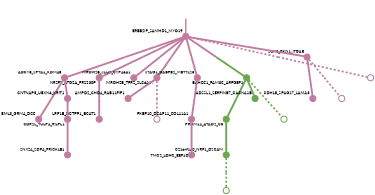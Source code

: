 strict digraph  {
graph[splines=false]; nodesep=0.7; rankdir=TB; ranksep=0.6; forcelabels=true; dpi=600; size=2.5;
0 [color="#c27ba0ff", fillcolor="#c27ba0ff", fixedsize=true, fontname=Lato, fontsize="12pt", height="0.25", label="", penwidth=3, shape=circle, style=filled, xlabel=ERBB2IP_SAMHD1_MYO19];
1 [color="#c27ba0ff", fillcolor="#c27ba0ff", fixedsize=true, fontname=Lato, fontsize="12pt", height="0.25", label="", penwidth=3, shape=circle, style=filled, xlabel=ADCY8_SPTA1_KDM4E];
2 [color="#c27ba0ff", fillcolor="#c27ba0ff", fixedsize=true, fontname=Lato, fontsize="12pt", height="0.25", label="", penwidth=3, shape=circle, style=filled, xlabel=NR2F2_ATG2A_PRSS30P];
7 [color="#c27ba0ff", fillcolor="#c27ba0ff", fixedsize=true, fontname=Lato, fontsize="12pt", height="0.25", label="", penwidth=3, shape=circle, style=filled, xlabel=MROH2B_SLU7_CYP46A1];
8 [color="#c27ba0ff", fillcolor="#c27ba0ff", fixedsize=true, fontname=Lato, fontsize="12pt", height="0.25", label="", penwidth=3, shape=circle, style=filled, xlabel=MROH2B_TFR2_SLC6A17];
10 [color="#c27ba0ff", fillcolor="#c27ba0ff", fixedsize=true, fontname=Lato, fontsize="12pt", height="0.25", label="", penwidth=3, shape=circle, style=filled, xlabel=STAG1_GABPB2_METTL25];
14 [color="#6aa84fff", fillcolor="#6aa84fff", fixedsize=true, fontname=Lato, fontsize="12pt", height="0.25", label="", penwidth=3, shape=circle, style=filled, xlabel=BAHCC1_FAM3C_ARFGEF1];
15 [color="#c27ba0ff", fillcolor="#c27ba0ff", fixedsize=true, fontname=Lato, fontsize="12pt", height="0.25", label="", penwidth=3, shape=circle, style=filled, xlabel=SOX5_PKN1_ITGAE];
22 [color="#c27ba0ff", fillcolor="#c27ba0ff", fixedsize=true, fontname=Lato, fontsize="12pt", height="0.25", label="", penwidth=3, shape=circle, style=solid, xlabel=""];
13 [color="#c27ba0ff", fillcolor="#c27ba0ff", fixedsize=true, fontname=Lato, fontsize="12pt", height="0.25", label="", penwidth=3, shape=circle, style=filled, xlabel=EML3_GRM4_DCC];
19 [color="#c27ba0ff", fillcolor="#c27ba0ff", fixedsize=true, fontname=Lato, fontsize="12pt", height="0.25", label="", penwidth=3, shape=circle, style=filled, xlabel=CNTNAP5_UBXN6_KRIT1];
3 [color="#c27ba0ff", fillcolor="#c27ba0ff", fixedsize=true, fontname=Lato, fontsize="12pt", height="0.25", label="", penwidth=3, shape=circle, style=filled, xlabel=LRP1B_DCTPP1_BCAT1];
4 [color="#6aa84fff", fillcolor="#6aa84fff", fixedsize=true, fontname=Lato, fontsize="12pt", height="0.25", label="", penwidth=3, shape=circle, style=filled, xlabel=C21orf140_NRF1_DSCAM];
20 [color="#6aa84fff", fillcolor="#6aa84fff", fixedsize=true, fontname=Lato, fontsize="12pt", height="0.25", label="", penwidth=3, shape=circle, style=solid, xlabel=""];
6 [color="#c27ba0ff", fillcolor="#c27ba0ff", fixedsize=true, fontname=Lato, fontsize="12pt", height="0.25", label="", penwidth=3, shape=circle, style=filled, xlabel=FKBP10_DCAF11_COL11A1];
9 [color="#c27ba0ff", fillcolor="#c27ba0ff", fixedsize=true, fontname=Lato, fontsize="12pt", height="0.25", label="", penwidth=3, shape=circle, style=filled, xlabel=TMC2_LDHC_EEF1D];
18 [color="#c27ba0ff", fillcolor="#c27ba0ff", fixedsize=true, fontname=Lato, fontsize="12pt", height="0.25", label="", penwidth=3, shape=circle, style=filled, xlabel=AMPD2_CHD4_RAB11FIP1];
23 [color="#c27ba0ff", fillcolor="#c27ba0ff", fixedsize=true, fontname=Lato, fontsize="12pt", height="0.25", label="", penwidth=3, shape=circle, style=solid, xlabel=""];
11 [color="#6aa84fff", fillcolor="#6aa84fff", fixedsize=true, fontname=Lato, fontsize="12pt", height="0.25", label="", penwidth=3, shape=circle, style=filled, xlabel=PRDM14_ATAD2_C3];
16 [color="#6aa84fff", fillcolor="#6aa84fff", fixedsize=true, fontname=Lato, fontsize="12pt", height="0.25", label="", penwidth=3, shape=circle, style=filled, xlabel=ADSSL1_SERPINB7_CACNA1B];
21 [color="#6aa84fff", fillcolor="#6aa84fff", fixedsize=true, fontname=Lato, fontsize="12pt", height="0.25", label="", penwidth=3, shape=circle, style=solid, xlabel=""];
12 [color="#c27ba0ff", fillcolor="#c27ba0ff", fixedsize=true, fontname=Lato, fontsize="12pt", height="0.25", label="", penwidth=3, shape=circle, style=filled, xlabel=CDH18_SPAG17_LAMA3];
24 [color="#c27ba0ff", fillcolor="#c27ba0ff", fixedsize=true, fontname=Lato, fontsize="12pt", height="0.25", label="", penwidth=3, shape=circle, style=solid, xlabel=""];
17 [color="#c27ba0ff", fillcolor="#c27ba0ff", fixedsize=true, fontname=Lato, fontsize="12pt", height="0.25", label="", penwidth=3, shape=circle, style=filled, xlabel=CDR2L_TULP4_RILPL1];
5 [color="#c27ba0ff", fillcolor="#c27ba0ff", fixedsize=true, fontname=Lato, fontsize="12pt", height="0.25", label="", penwidth=3, shape=circle, style=filled, xlabel=SNX24_SDF4_PRICKLE1];
normal [label="", penwidth=3, style=invis, xlabel=ERBB2IP_SAMHD1_MYO19];
0 -> 1  [arrowsize=0, color="#c27ba0ff;0.5:#c27ba0ff", minlen="2.0", penwidth="5.5", style=solid];
0 -> 2  [arrowsize=0, color="#c27ba0ff;0.5:#c27ba0ff", minlen="2.0", penwidth="5.5", style=solid];
0 -> 7  [arrowsize=0, color="#c27ba0ff;0.5:#c27ba0ff", minlen="2.0", penwidth="5.5", style=solid];
0 -> 8  [arrowsize=0, color="#c27ba0ff;0.5:#c27ba0ff", minlen="2.0", penwidth="5.5", style=solid];
0 -> 10  [arrowsize=0, color="#c27ba0ff;0.5:#c27ba0ff", minlen="2.0", penwidth="5.5", style=solid];
0 -> 14  [arrowsize=0, color="#c27ba0ff;0.5:#6aa84fff", minlen="2.0", penwidth="5.5", style=solid];
0 -> 15  [arrowsize=0, color="#c27ba0ff;0.5:#c27ba0ff", minlen="1.600000023841858", penwidth="5.5", style=solid];
0 -> 22  [arrowsize=0, color="#c27ba0ff;0.5:#c27ba0ff", minlen="2.0", penwidth=5, style=dashed];
1 -> 13  [arrowsize=0, color="#c27ba0ff;0.5:#c27ba0ff", minlen="2.0", penwidth="5.5", style=solid];
1 -> 19  [arrowsize=0, color="#c27ba0ff;0.5:#c27ba0ff", minlen="1.0", penwidth="5.5", style=solid];
2 -> 3  [arrowsize=0, color="#c27ba0ff;0.5:#c27ba0ff", minlen="2.0", penwidth="5.5", style=solid];
8 -> 18  [arrowsize=0, color="#c27ba0ff;0.5:#c27ba0ff", minlen="1.1999999284744263", penwidth="5.5", style=solid];
8 -> 23  [arrowsize=0, color="#c27ba0ff;0.5:#c27ba0ff", minlen="2.0", penwidth=5, style=dashed];
10 -> 6  [arrowsize=0, color="#c27ba0ff;0.5:#c27ba0ff", minlen="2.0", penwidth="5.5", style=solid];
14 -> 11  [arrowsize=0, color="#6aa84fff;0.5:#6aa84fff", minlen="2.0", penwidth="5.5", style=solid];
14 -> 16  [arrowsize=0, color="#6aa84fff;0.5:#6aa84fff", minlen="1.4000000953674316", penwidth="5.5", style=solid];
14 -> 21  [arrowsize=0, color="#6aa84fff;0.5:#6aa84fff", minlen="2.0", penwidth=5, style=dashed];
15 -> 12  [arrowsize=0, color="#c27ba0ff;0.5:#c27ba0ff", minlen="2.0", penwidth="5.5", style=solid];
15 -> 24  [arrowsize=0, color="#c27ba0ff;0.5:#c27ba0ff", minlen="2.0", penwidth=5, style=dashed];
19 -> 17  [arrowsize=0, color="#c27ba0ff;0.5:#c27ba0ff", minlen="1.1999999284744263", penwidth="5.5", style=solid];
4 -> 20  [arrowsize=0, color="#6aa84fff;0.5:#6aa84fff", minlen="2.0", penwidth=5, style=dashed];
6 -> 9  [arrowsize=0, color="#c27ba0ff;0.5:#c27ba0ff", minlen="2.0", penwidth="5.5", style=solid];
11 -> 4  [arrowsize=0, color="#6aa84fff;0.5:#6aa84fff", minlen="2.0", penwidth="5.5", style=solid];
17 -> 5  [arrowsize=0, color="#c27ba0ff;0.5:#c27ba0ff", minlen="2.0", penwidth="5.5", style=solid];
normal -> 0  [arrowsize=0, color="#c27ba0ff", label="", penwidth=4, style=solid];
}
